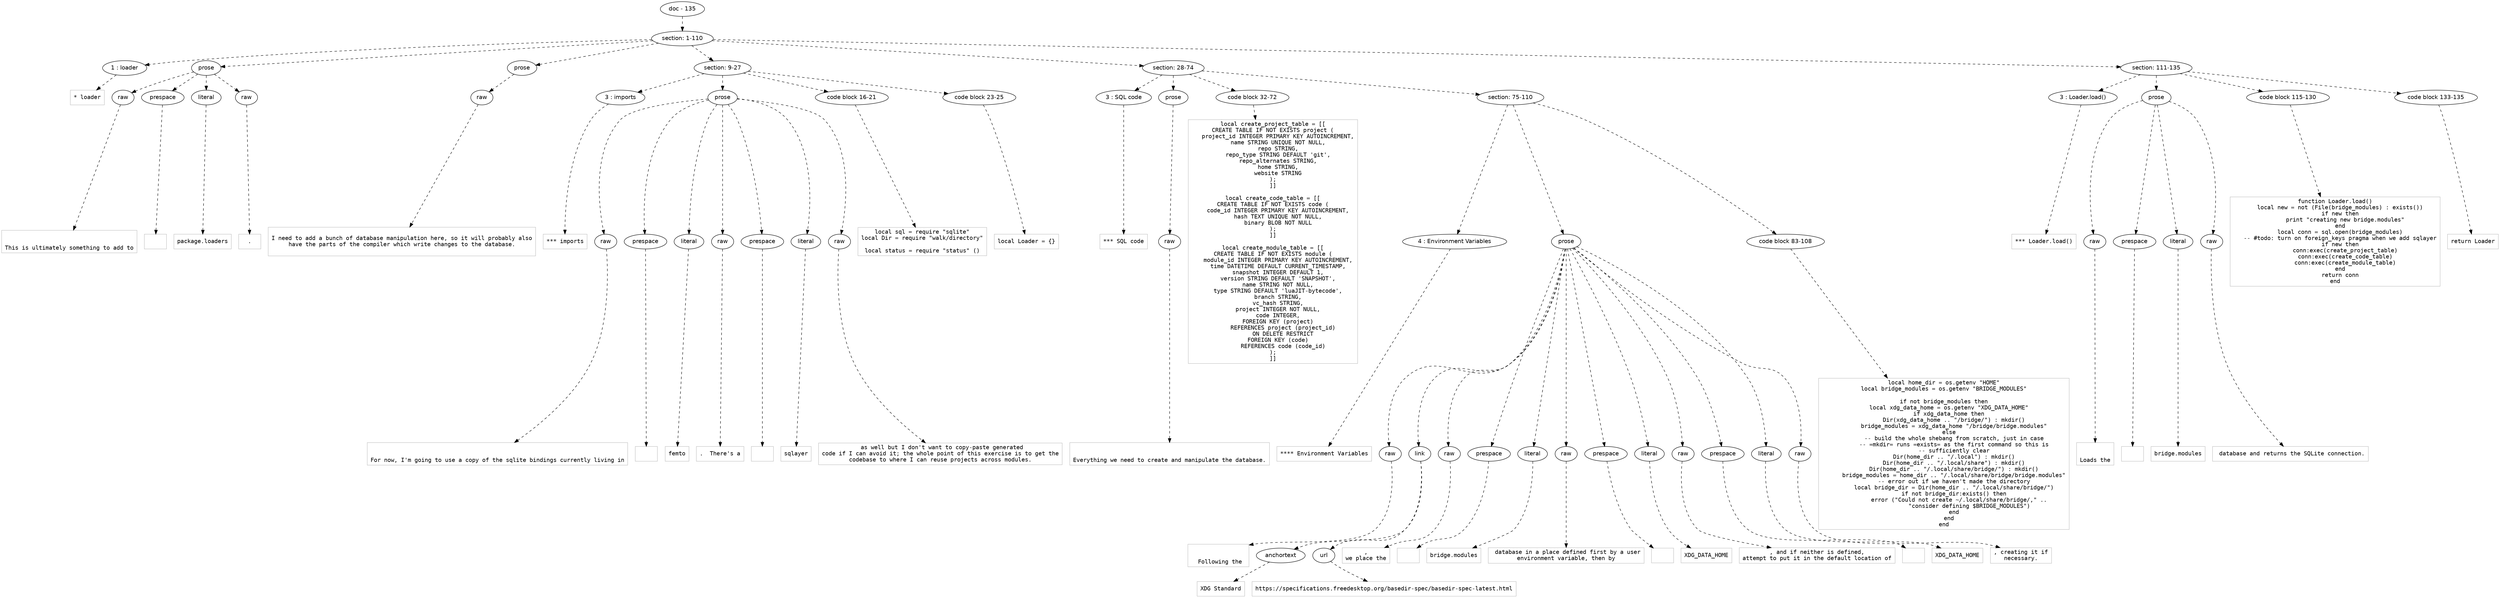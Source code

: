 digraph lpegNode {

node [fontname=Helvetica]
edge [style=dashed]

doc_0 [label="doc - 135"]


doc_0 -> { section_1}
{rank=same; section_1}

section_1 [label="section: 1-110"]


// END RANK doc_0

section_1 -> { header_2 prose_3 prose_4 section_5 section_6 section_7}
{rank=same; header_2 prose_3 prose_4 section_5 section_6 section_7}

header_2 [label="1 : loader"]

prose_3 [label="prose"]

prose_4 [label="prose"]

section_5 [label="section: 9-27"]

section_6 [label="section: 28-74"]

section_7 [label="section: 111-135"]


// END RANK section_1

header_2 -> leaf_8
leaf_8  [color=Gray,shape=rectangle,fontname=Inconsolata,label="* loader"]
// END RANK header_2

prose_3 -> { raw_9 prespace_10 literal_11 raw_12}
{rank=same; raw_9 prespace_10 literal_11 raw_12}

raw_9 [label="raw"]

prespace_10 [label="prespace"]

literal_11 [label="literal"]

raw_12 [label="raw"]


// END RANK prose_3

raw_9 -> leaf_13
leaf_13  [color=Gray,shape=rectangle,fontname=Inconsolata,label="

This is ultimately something to add to"]
// END RANK raw_9

prespace_10 -> leaf_14
leaf_14  [color=Gray,shape=rectangle,fontname=Inconsolata,label=" "]
// END RANK prespace_10

literal_11 -> leaf_15
leaf_15  [color=Gray,shape=rectangle,fontname=Inconsolata,label="package.loaders"]
// END RANK literal_11

raw_12 -> leaf_16
leaf_16  [color=Gray,shape=rectangle,fontname=Inconsolata,label=".
"]
// END RANK raw_12

prose_4 -> { raw_17}
{rank=same; raw_17}

raw_17 [label="raw"]


// END RANK prose_4

raw_17 -> leaf_18
leaf_18  [color=Gray,shape=rectangle,fontname=Inconsolata,label="
I need to add a bunch of database manipulation here, so it will probably also
have the parts of the compiler which write changes to the database.

"]
// END RANK raw_17

section_5 -> { header_19 prose_20 codeblock_21 codeblock_22}
{rank=same; header_19 prose_20 codeblock_21 codeblock_22}

header_19 [label="3 : imports"]

prose_20 [label="prose"]

codeblock_21 [label="code block 16-21"]

codeblock_22 [label="code block 23-25"]


// END RANK section_5

header_19 -> leaf_23
leaf_23  [color=Gray,shape=rectangle,fontname=Inconsolata,label="*** imports"]
// END RANK header_19

prose_20 -> { raw_24 prespace_25 literal_26 raw_27 prespace_28 literal_29 raw_30}
{rank=same; raw_24 prespace_25 literal_26 raw_27 prespace_28 literal_29 raw_30}

raw_24 [label="raw"]

prespace_25 [label="prespace"]

literal_26 [label="literal"]

raw_27 [label="raw"]

prespace_28 [label="prespace"]

literal_29 [label="literal"]

raw_30 [label="raw"]


// END RANK prose_20

raw_24 -> leaf_31
leaf_31  [color=Gray,shape=rectangle,fontname=Inconsolata,label="

For now, I'm going to use a copy of the sqlite bindings currently living in"]
// END RANK raw_24

prespace_25 -> leaf_32
leaf_32  [color=Gray,shape=rectangle,fontname=Inconsolata,label=""]
// END RANK prespace_25

literal_26 -> leaf_33
leaf_33  [color=Gray,shape=rectangle,fontname=Inconsolata,label="femto"]
// END RANK literal_26

raw_27 -> leaf_34
leaf_34  [color=Gray,shape=rectangle,fontname=Inconsolata,label=".  There's a"]
// END RANK raw_27

prespace_28 -> leaf_35
leaf_35  [color=Gray,shape=rectangle,fontname=Inconsolata,label=" "]
// END RANK prespace_28

literal_29 -> leaf_36
leaf_36  [color=Gray,shape=rectangle,fontname=Inconsolata,label="sqlayer"]
// END RANK literal_29

raw_30 -> leaf_37
leaf_37  [color=Gray,shape=rectangle,fontname=Inconsolata,label=" as well but I don't want to copy-paste generated
code if I can avoid it; the whole point of this exercise is to get the
codebase to where I can reuse projects across modules.
"]
// END RANK raw_30

codeblock_21 -> leaf_38
leaf_38  [color=Gray,shape=rectangle,fontname=Inconsolata,label="local sql = require \"sqlite\"
local Dir = require \"walk/directory\"

local status = require \"status\" ()"]
// END RANK codeblock_21

codeblock_22 -> leaf_39
leaf_39  [color=Gray,shape=rectangle,fontname=Inconsolata,label="local Loader = {}"]
// END RANK codeblock_22

section_6 -> { header_40 prose_41 codeblock_42 section_43}
{rank=same; header_40 prose_41 codeblock_42 section_43}

header_40 [label="3 : SQL code"]

prose_41 [label="prose"]

codeblock_42 [label="code block 32-72"]

section_43 [label="section: 75-110"]


// END RANK section_6

header_40 -> leaf_44
leaf_44  [color=Gray,shape=rectangle,fontname=Inconsolata,label="*** SQL code"]
// END RANK header_40

prose_41 -> { raw_45}
{rank=same; raw_45}

raw_45 [label="raw"]


// END RANK prose_41

raw_45 -> leaf_46
leaf_46  [color=Gray,shape=rectangle,fontname=Inconsolata,label="

Everything we need to create and manipulate the database.
"]
// END RANK raw_45

codeblock_42 -> leaf_47
leaf_47  [color=Gray,shape=rectangle,fontname=Inconsolata,label="local create_project_table = [[
CREATE TABLE IF NOT EXISTS project (
   project_id INTEGER PRIMARY KEY AUTOINCREMENT,
   name STRING UNIQUE NOT NULL,
   repo STRING,
   repo_type STRING DEFAULT 'git',
   repo_alternates STRING,
   home STRING,
   website STRING
);
]]

local create_code_table = [[
CREATE TABLE IF NOT EXISTS code (
   code_id INTEGER PRIMARY KEY AUTOINCREMENT,
   hash TEXT UNIQUE NOT NULL,
   binary BLOB NOT NULL
);
]]

local create_module_table = [[
CREATE TABLE IF NOT EXISTS module (
   module_id INTEGER PRIMARY KEY AUTOINCREMENT,
   time DATETIME DEFAULT CURRENT_TIMESTAMP,
   snapshot INTEGER DEFAULT 1,
   version STRING DEFAULT 'SNAPSHOT',
   name STRING NOT NULL,
   type STRING DEFAULT 'luaJIT-bytecode',
   branch STRING,
   vc_hash STRING,
   project INTEGER NOT NULL,
   code INTEGER,
   FOREIGN KEY (project)
      REFERENCES project (project_id)
      ON DELETE RESTRICT
   FOREIGN KEY (code)
      REFERENCES code (code_id)
);
]]"]
// END RANK codeblock_42

section_43 -> { header_48 prose_49 codeblock_50}
{rank=same; header_48 prose_49 codeblock_50}

header_48 [label="4 : Environment Variables"]

prose_49 [label="prose"]

codeblock_50 [label="code block 83-108"]


// END RANK section_43

header_48 -> leaf_51
leaf_51  [color=Gray,shape=rectangle,fontname=Inconsolata,label="**** Environment Variables"]
// END RANK header_48

prose_49 -> { raw_52 link_53 raw_54 prespace_55 literal_56 raw_57 prespace_58 literal_59 raw_60 prespace_61 literal_62 raw_63}
{rank=same; raw_52 link_53 raw_54 prespace_55 literal_56 raw_57 prespace_58 literal_59 raw_60 prespace_61 literal_62 raw_63}

raw_52 [label="raw"]

link_53 [label="link"]

raw_54 [label="raw"]

prespace_55 [label="prespace"]

literal_56 [label="literal"]

raw_57 [label="raw"]

prespace_58 [label="prespace"]

literal_59 [label="literal"]

raw_60 [label="raw"]

prespace_61 [label="prespace"]

literal_62 [label="literal"]

raw_63 [label="raw"]


// END RANK prose_49

raw_52 -> leaf_64
leaf_64  [color=Gray,shape=rectangle,fontname=Inconsolata,label="

  Following the "]
// END RANK raw_52

link_53 -> { anchortext_65 url_66}
{rank=same; anchortext_65 url_66}

anchortext_65 [label="anchortext"]

url_66 [label="url"]


// END RANK link_53

anchortext_65 -> leaf_67
leaf_67  [color=Gray,shape=rectangle,fontname=Inconsolata,label="XDG Standard"]
// END RANK anchortext_65

url_66 -> leaf_68
leaf_68  [color=Gray,shape=rectangle,fontname=Inconsolata,label="https://specifications.freedesktop.org/basedir-spec/basedir-spec-latest.html"]
// END RANK url_66

raw_54 -> leaf_69
leaf_69  [color=Gray,shape=rectangle,fontname=Inconsolata,label=",
we place the"]
// END RANK raw_54

prespace_55 -> leaf_70
leaf_70  [color=Gray,shape=rectangle,fontname=Inconsolata,label=" "]
// END RANK prespace_55

literal_56 -> leaf_71
leaf_71  [color=Gray,shape=rectangle,fontname=Inconsolata,label="bridge.modules"]
// END RANK literal_56

raw_57 -> leaf_72
leaf_72  [color=Gray,shape=rectangle,fontname=Inconsolata,label=" database in a place defined first by a user
environment variable, then by"]
// END RANK raw_57

prespace_58 -> leaf_73
leaf_73  [color=Gray,shape=rectangle,fontname=Inconsolata,label=" "]
// END RANK prespace_58

literal_59 -> leaf_74
leaf_74  [color=Gray,shape=rectangle,fontname=Inconsolata,label="XDG_DATA_HOME"]
// END RANK literal_59

raw_60 -> leaf_75
leaf_75  [color=Gray,shape=rectangle,fontname=Inconsolata,label=", and if neither is defined,
attempt to put it in the default location of"]
// END RANK raw_60

prespace_61 -> leaf_76
leaf_76  [color=Gray,shape=rectangle,fontname=Inconsolata,label=" "]
// END RANK prespace_61

literal_62 -> leaf_77
leaf_77  [color=Gray,shape=rectangle,fontname=Inconsolata,label="XDG_DATA_HOME"]
// END RANK literal_62

raw_63 -> leaf_78
leaf_78  [color=Gray,shape=rectangle,fontname=Inconsolata,label=", creating it if
necessary.
"]
// END RANK raw_63

codeblock_50 -> leaf_79
leaf_79  [color=Gray,shape=rectangle,fontname=Inconsolata,label="local home_dir = os.getenv \"HOME\"
local bridge_modules = os.getenv \"BRIDGE_MODULES\"

if not bridge_modules then
   local xdg_data_home = os.getenv \"XDG_DATA_HOME\"
   if xdg_data_home then
      Dir(xdg_data_home .. \"/bridge/\") : mkdir()
      bridge_modules = xdg_data_home \"/bridge/bridge.modules\"
   else
      -- build the whole shebang from scratch, just in case
      -- =mkdir= runs =exists= as the first command so this is
      -- sufficiently clear
      Dir(home_dir .. \"/.local\") : mkdir()
      Dir(home_dir .. \"/.local/share\") : mkdir()
      Dir(home_dir .. \"/.local/share/bridge/\") : mkdir()
      bridge_modules = home_dir .. \"/.local/share/bridge/bridge.modules\"
      -- error out if we haven't made the directory
      local bridge_dir = Dir(home_dir .. \"/.local/share/bridge/\")
      if not bridge_dir:exists() then
         error (\"Could not create ~/.local/share/bridge/,\" ..
               \"consider defining $BRIDGE_MODULES\")
      end
   end
end"]
// END RANK codeblock_50

section_7 -> { header_80 prose_81 codeblock_82 codeblock_83}
{rank=same; header_80 prose_81 codeblock_82 codeblock_83}

header_80 [label="3 : Loader.load()"]

prose_81 [label="prose"]

codeblock_82 [label="code block 115-130"]

codeblock_83 [label="code block 133-135"]


// END RANK section_7

header_80 -> leaf_84
leaf_84  [color=Gray,shape=rectangle,fontname=Inconsolata,label="*** Loader.load()"]
// END RANK header_80

prose_81 -> { raw_85 prespace_86 literal_87 raw_88}
{rank=same; raw_85 prespace_86 literal_87 raw_88}

raw_85 [label="raw"]

prespace_86 [label="prespace"]

literal_87 [label="literal"]

raw_88 [label="raw"]


// END RANK prose_81

raw_85 -> leaf_89
leaf_89  [color=Gray,shape=rectangle,fontname=Inconsolata,label="

Loads the"]
// END RANK raw_85

prespace_86 -> leaf_90
leaf_90  [color=Gray,shape=rectangle,fontname=Inconsolata,label=" "]
// END RANK prespace_86

literal_87 -> leaf_91
leaf_91  [color=Gray,shape=rectangle,fontname=Inconsolata,label="bridge.modules"]
// END RANK literal_87

raw_88 -> leaf_92
leaf_92  [color=Gray,shape=rectangle,fontname=Inconsolata,label=" database and returns the SQLite connection.
"]
// END RANK raw_88

codeblock_82 -> leaf_93
leaf_93  [color=Gray,shape=rectangle,fontname=Inconsolata,label="function Loader.load()
   local new = not (File(bridge_modules) : exists())
   if new then
      print \"creating new bridge.modules\"
   end
   local conn = sql.open(bridge_modules)
   -- #todo: turn on foreign_keys pragma when we add sqlayer
   if new then
      conn:exec(create_project_table)
      conn:exec(create_code_table)
      conn:exec(create_module_table)
   end
   return conn
end"]
// END RANK codeblock_82

codeblock_83 -> leaf_94
leaf_94  [color=Gray,shape=rectangle,fontname=Inconsolata,label="return Loader"]
// END RANK codeblock_83


}
